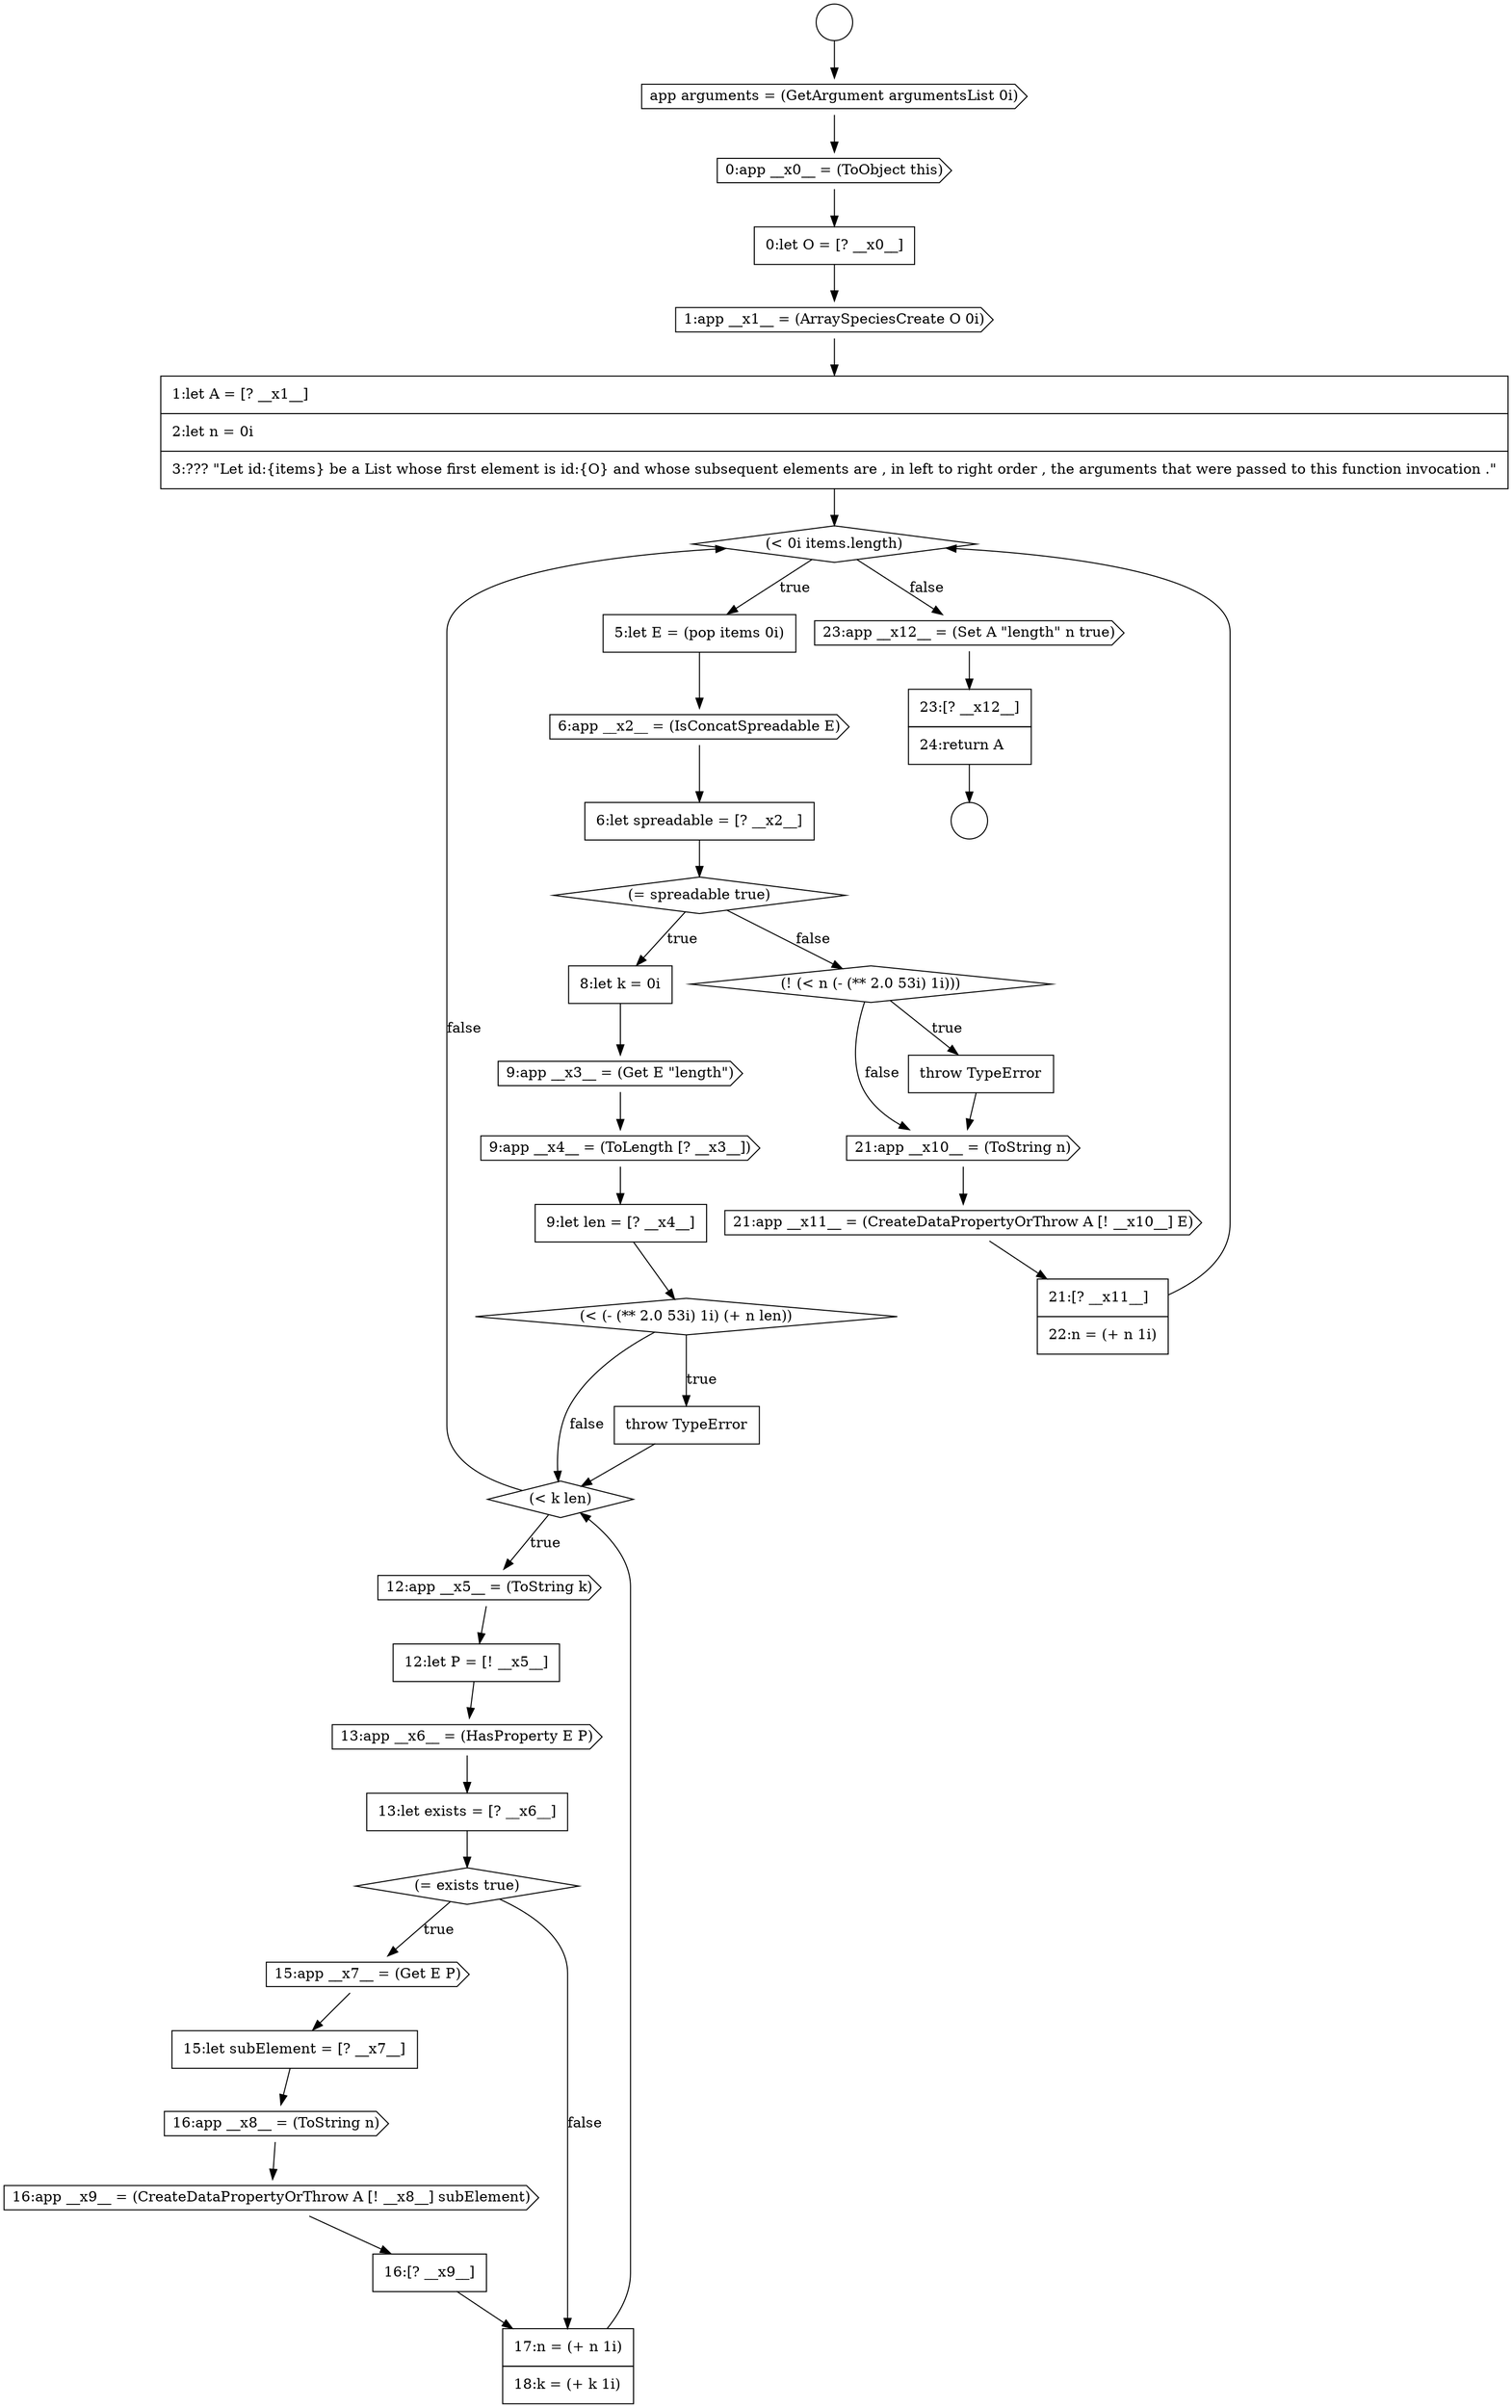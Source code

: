 digraph {
  node14025 [shape=circle label=" " color="black" fillcolor="white" style=filled]
  node14046 [shape=none, margin=0, label=<<font color="black">
    <table border="0" cellborder="1" cellspacing="0" cellpadding="10">
      <tr><td align="left">13:let exists = [? __x6__]</td></tr>
    </table>
  </font>> color="black" fillcolor="white" style=filled]
  node14060 [shape=none, margin=0, label=<<font color="black">
    <table border="0" cellborder="1" cellspacing="0" cellpadding="10">
      <tr><td align="left">23:[? __x12__]</td></tr>
      <tr><td align="left">24:return A</td></tr>
    </table>
  </font>> color="black" fillcolor="white" style=filled]
  node14028 [shape=none, margin=0, label=<<font color="black">
    <table border="0" cellborder="1" cellspacing="0" cellpadding="10">
      <tr><td align="left">0:let O = [? __x0__]</td></tr>
    </table>
  </font>> color="black" fillcolor="white" style=filled]
  node14052 [shape=none, margin=0, label=<<font color="black">
    <table border="0" cellborder="1" cellspacing="0" cellpadding="10">
      <tr><td align="left">16:[? __x9__]</td></tr>
    </table>
  </font>> color="black" fillcolor="white" style=filled]
  node14040 [shape=diamond, label=<<font color="black">(&lt; (- (** 2.0 53i) 1i) (+ n len))</font>> color="black" fillcolor="white" style=filled]
  node14035 [shape=diamond, label=<<font color="black">(= spreadable true)</font>> color="black" fillcolor="white" style=filled]
  node14045 [shape=cds, label=<<font color="black">13:app __x6__ = (HasProperty E P)</font>> color="black" fillcolor="white" style=filled]
  node14044 [shape=none, margin=0, label=<<font color="black">
    <table border="0" cellborder="1" cellspacing="0" cellpadding="10">
      <tr><td align="left">12:let P = [! __x5__]</td></tr>
    </table>
  </font>> color="black" fillcolor="white" style=filled]
  node14049 [shape=none, margin=0, label=<<font color="black">
    <table border="0" cellborder="1" cellspacing="0" cellpadding="10">
      <tr><td align="left">15:let subElement = [? __x7__]</td></tr>
    </table>
  </font>> color="black" fillcolor="white" style=filled]
  node14030 [shape=none, margin=0, label=<<font color="black">
    <table border="0" cellborder="1" cellspacing="0" cellpadding="10">
      <tr><td align="left">1:let A = [? __x1__]</td></tr>
      <tr><td align="left">2:let n = 0i</td></tr>
      <tr><td align="left">3:??? &quot;Let id:{items} be a List whose first element is id:{O} and whose subsequent elements are , in left to right order , the arguments that were passed to this function invocation .&quot;</td></tr>
    </table>
  </font>> color="black" fillcolor="white" style=filled]
  node14050 [shape=cds, label=<<font color="black">16:app __x8__ = (ToString n)</font>> color="black" fillcolor="white" style=filled]
  node14038 [shape=cds, label=<<font color="black">9:app __x4__ = (ToLength [? __x3__])</font>> color="black" fillcolor="white" style=filled]
  node14057 [shape=cds, label=<<font color="black">21:app __x11__ = (CreateDataPropertyOrThrow A [! __x10__] E)</font>> color="black" fillcolor="white" style=filled]
  node14039 [shape=none, margin=0, label=<<font color="black">
    <table border="0" cellborder="1" cellspacing="0" cellpadding="10">
      <tr><td align="left">9:let len = [? __x4__]</td></tr>
    </table>
  </font>> color="black" fillcolor="white" style=filled]
  node14029 [shape=cds, label=<<font color="black">1:app __x1__ = (ArraySpeciesCreate O 0i)</font>> color="black" fillcolor="white" style=filled]
  node14024 [shape=circle label=" " color="black" fillcolor="white" style=filled]
  node14051 [shape=cds, label=<<font color="black">16:app __x9__ = (CreateDataPropertyOrThrow A [! __x8__] subElement)</font>> color="black" fillcolor="white" style=filled]
  node14034 [shape=none, margin=0, label=<<font color="black">
    <table border="0" cellborder="1" cellspacing="0" cellpadding="10">
      <tr><td align="left">6:let spreadable = [? __x2__]</td></tr>
    </table>
  </font>> color="black" fillcolor="white" style=filled]
  node14056 [shape=cds, label=<<font color="black">21:app __x10__ = (ToString n)</font>> color="black" fillcolor="white" style=filled]
  node14032 [shape=none, margin=0, label=<<font color="black">
    <table border="0" cellborder="1" cellspacing="0" cellpadding="10">
      <tr><td align="left">5:let E = (pop items 0i)</td></tr>
    </table>
  </font>> color="black" fillcolor="white" style=filled]
  node14043 [shape=cds, label=<<font color="black">12:app __x5__ = (ToString k)</font>> color="black" fillcolor="white" style=filled]
  node14059 [shape=cds, label=<<font color="black">23:app __x12__ = (Set A &quot;length&quot; n true)</font>> color="black" fillcolor="white" style=filled]
  node14027 [shape=cds, label=<<font color="black">0:app __x0__ = (ToObject this)</font>> color="black" fillcolor="white" style=filled]
  node14048 [shape=cds, label=<<font color="black">15:app __x7__ = (Get E P)</font>> color="black" fillcolor="white" style=filled]
  node14042 [shape=diamond, label=<<font color="black">(&lt; k len)</font>> color="black" fillcolor="white" style=filled]
  node14053 [shape=none, margin=0, label=<<font color="black">
    <table border="0" cellborder="1" cellspacing="0" cellpadding="10">
      <tr><td align="left">17:n = (+ n 1i)</td></tr>
      <tr><td align="left">18:k = (+ k 1i)</td></tr>
    </table>
  </font>> color="black" fillcolor="white" style=filled]
  node14036 [shape=none, margin=0, label=<<font color="black">
    <table border="0" cellborder="1" cellspacing="0" cellpadding="10">
      <tr><td align="left">8:let k = 0i</td></tr>
    </table>
  </font>> color="black" fillcolor="white" style=filled]
  node14031 [shape=diamond, label=<<font color="black">(&lt; 0i items.length)</font>> color="black" fillcolor="white" style=filled]
  node14058 [shape=none, margin=0, label=<<font color="black">
    <table border="0" cellborder="1" cellspacing="0" cellpadding="10">
      <tr><td align="left">21:[? __x11__]</td></tr>
      <tr><td align="left">22:n = (+ n 1i)</td></tr>
    </table>
  </font>> color="black" fillcolor="white" style=filled]
  node14037 [shape=cds, label=<<font color="black">9:app __x3__ = (Get E &quot;length&quot;)</font>> color="black" fillcolor="white" style=filled]
  node14026 [shape=cds, label=<<font color="black">app arguments = (GetArgument argumentsList 0i)</font>> color="black" fillcolor="white" style=filled]
  node14041 [shape=none, margin=0, label=<<font color="black">
    <table border="0" cellborder="1" cellspacing="0" cellpadding="10">
      <tr><td align="left">throw TypeError</td></tr>
    </table>
  </font>> color="black" fillcolor="white" style=filled]
  node14054 [shape=diamond, label=<<font color="black">(! (&lt; n (- (** 2.0 53i) 1i)))</font>> color="black" fillcolor="white" style=filled]
  node14047 [shape=diamond, label=<<font color="black">(= exists true)</font>> color="black" fillcolor="white" style=filled]
  node14033 [shape=cds, label=<<font color="black">6:app __x2__ = (IsConcatSpreadable E)</font>> color="black" fillcolor="white" style=filled]
  node14055 [shape=none, margin=0, label=<<font color="black">
    <table border="0" cellborder="1" cellspacing="0" cellpadding="10">
      <tr><td align="left">throw TypeError</td></tr>
    </table>
  </font>> color="black" fillcolor="white" style=filled]
  node14054 -> node14055 [label=<<font color="black">true</font>> color="black"]
  node14054 -> node14056 [label=<<font color="black">false</font>> color="black"]
  node14040 -> node14041 [label=<<font color="black">true</font>> color="black"]
  node14040 -> node14042 [label=<<font color="black">false</font>> color="black"]
  node14049 -> node14050 [ color="black"]
  node14051 -> node14052 [ color="black"]
  node14027 -> node14028 [ color="black"]
  node14047 -> node14048 [label=<<font color="black">true</font>> color="black"]
  node14047 -> node14053 [label=<<font color="black">false</font>> color="black"]
  node14038 -> node14039 [ color="black"]
  node14029 -> node14030 [ color="black"]
  node14050 -> node14051 [ color="black"]
  node14041 -> node14042 [ color="black"]
  node14046 -> node14047 [ color="black"]
  node14057 -> node14058 [ color="black"]
  node14030 -> node14031 [ color="black"]
  node14039 -> node14040 [ color="black"]
  node14044 -> node14045 [ color="black"]
  node14037 -> node14038 [ color="black"]
  node14045 -> node14046 [ color="black"]
  node14032 -> node14033 [ color="black"]
  node14042 -> node14043 [label=<<font color="black">true</font>> color="black"]
  node14042 -> node14031 [label=<<font color="black">false</font>> color="black"]
  node14056 -> node14057 [ color="black"]
  node14058 -> node14031 [ color="black"]
  node14036 -> node14037 [ color="black"]
  node14052 -> node14053 [ color="black"]
  node14035 -> node14036 [label=<<font color="black">true</font>> color="black"]
  node14035 -> node14054 [label=<<font color="black">false</font>> color="black"]
  node14024 -> node14026 [ color="black"]
  node14028 -> node14029 [ color="black"]
  node14048 -> node14049 [ color="black"]
  node14033 -> node14034 [ color="black"]
  node14031 -> node14032 [label=<<font color="black">true</font>> color="black"]
  node14031 -> node14059 [label=<<font color="black">false</font>> color="black"]
  node14043 -> node14044 [ color="black"]
  node14034 -> node14035 [ color="black"]
  node14059 -> node14060 [ color="black"]
  node14026 -> node14027 [ color="black"]
  node14060 -> node14025 [ color="black"]
  node14055 -> node14056 [ color="black"]
  node14053 -> node14042 [ color="black"]
}
